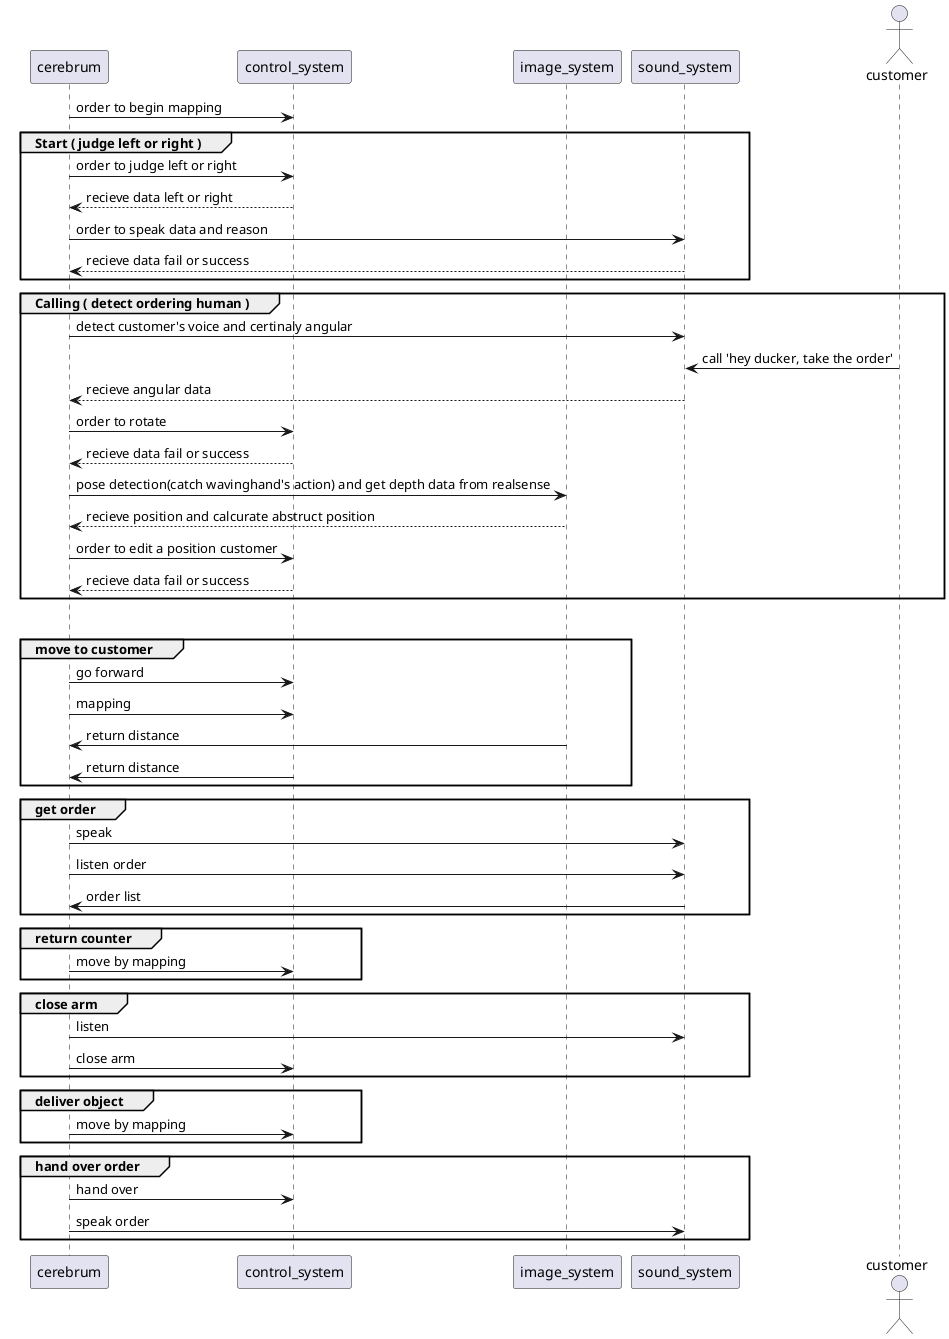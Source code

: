 @startuml

participant cerebrum
participant control_system
participant image_system
participant sound_system
actor customer


cerebrum -> control_system: order to begin mapping

group Start ( judge left or right )
    cerebrum -> control_system: order to judge left or right
    control_system --> cerebrum: recieve data left or right
    cerebrum -> sound_system: order to speak data and reason
    sound_system --> cerebrum: recieve data fail or success
end


group Calling ( detect ordering human )
    cerebrum -> sound_system: detect customer's voice and certinaly angular
    customer -> sound_system: call 'hey ducker, take the order'
    sound_system --> cerebrum: recieve angular data
    cerebrum -> control_system: order to rotate
    control_system --> cerebrum: recieve data fail or success
    cerebrum -> image_system: pose detection(catch wavinghand's action) and get depth data from realsense
    image_system --> cerebrum: recieve position and calcurate abstruct position
    cerebrum -> control_system: order to edit a position customer
    control_system --> cerebrum: recieve data fail or success
end


group 


group move to customer
    cerebrum -> control_system: go forward
    cerebrum -> control_system: mapping
    image_system -> cerebrum: return distance 
    control_system -> cerebrum: return distance
end


group get order
    cerebrum -> sound_system: speak
    cerebrum -> sound_system: listen order
    sound_system -> cerebrum: order list
end


group return counter
    cerebrum -> control_system :move by mapping
end


group close arm
    cerebrum ->sound_system : listen
    cerebrum ->control_system : close arm
end


group deliver object
    cerebrum -> control_system :move by mapping
end


group hand over order
    cerebrum -> control_system : hand over
    cerebrum -> sound_system : speak order 
end


@enduml
